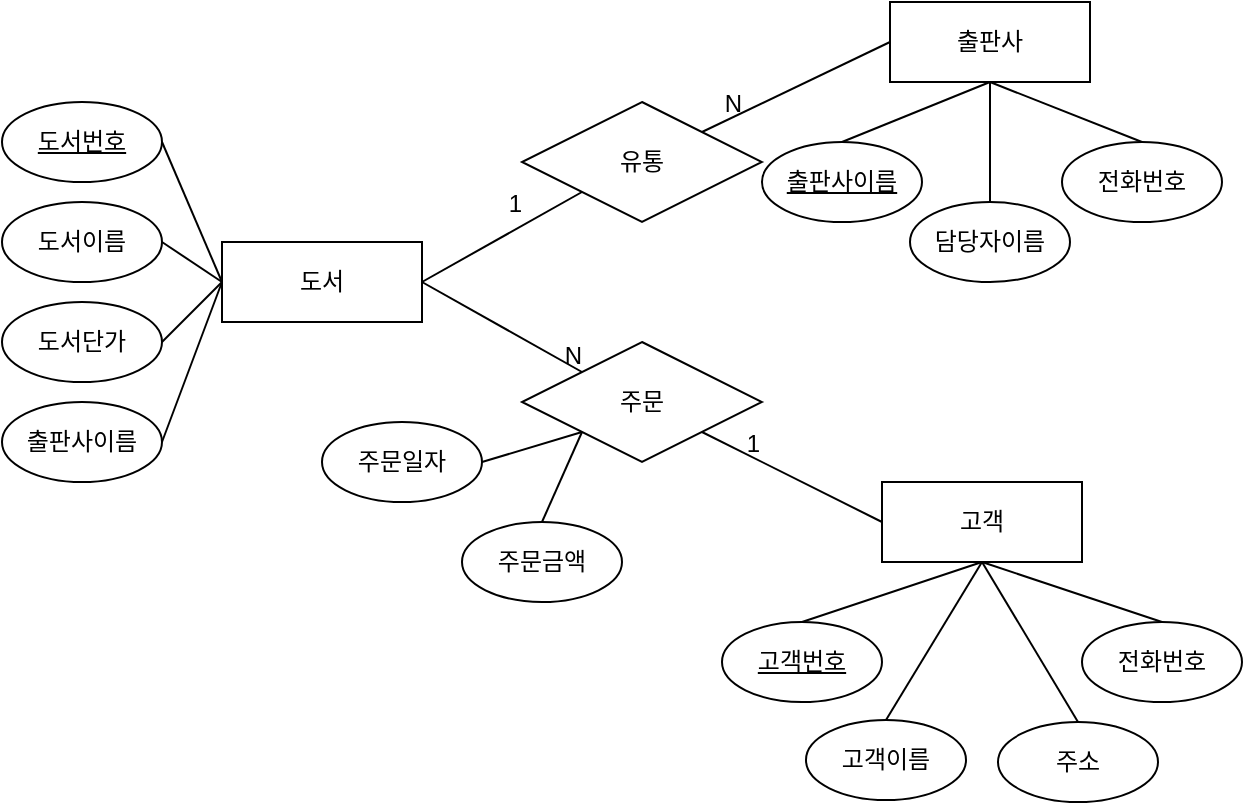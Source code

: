 <mxfile version="20.5.3" type="github">
  <diagram id="mmalEEf8XSI_XkNJ3Toq" name="페이지-1">
    <mxGraphModel dx="1182" dy="732" grid="1" gridSize="10" guides="1" tooltips="1" connect="1" arrows="1" fold="1" page="1" pageScale="1" pageWidth="827" pageHeight="1169" math="0" shadow="0">
      <root>
        <mxCell id="0" />
        <mxCell id="1" parent="0" />
        <mxCell id="ofN5f0t3uMmVJ3fVXrQQ-20" value="유통" style="shape=rhombus;perimeter=rhombusPerimeter;whiteSpace=wrap;html=1;align=center;" vertex="1" parent="1">
          <mxGeometry x="280" y="70" width="120" height="60" as="geometry" />
        </mxCell>
        <mxCell id="ofN5f0t3uMmVJ3fVXrQQ-55" value="" style="endArrow=none;html=1;rounded=0;entryX=0;entryY=1;entryDx=0;entryDy=0;exitX=1;exitY=0.5;exitDx=0;exitDy=0;" edge="1" parent="1" source="ofN5f0t3uMmVJ3fVXrQQ-1" target="ofN5f0t3uMmVJ3fVXrQQ-20">
          <mxGeometry relative="1" as="geometry">
            <mxPoint x="194" y="60" as="sourcePoint" />
            <mxPoint x="354" y="60" as="targetPoint" />
          </mxGeometry>
        </mxCell>
        <mxCell id="ofN5f0t3uMmVJ3fVXrQQ-56" value="1" style="resizable=0;html=1;align=right;verticalAlign=bottom;" connectable="0" vertex="1" parent="ofN5f0t3uMmVJ3fVXrQQ-55">
          <mxGeometry x="1" relative="1" as="geometry">
            <mxPoint x="-30" y="15" as="offset" />
          </mxGeometry>
        </mxCell>
        <mxCell id="ofN5f0t3uMmVJ3fVXrQQ-57" value="" style="endArrow=none;html=1;rounded=0;entryX=1;entryY=0;entryDx=0;entryDy=0;exitX=0;exitY=0.5;exitDx=0;exitDy=0;" edge="1" parent="1" source="ofN5f0t3uMmVJ3fVXrQQ-2" target="ofN5f0t3uMmVJ3fVXrQQ-20">
          <mxGeometry relative="1" as="geometry">
            <mxPoint x="360" y="60" as="sourcePoint" />
            <mxPoint x="530" y="60" as="targetPoint" />
          </mxGeometry>
        </mxCell>
        <mxCell id="ofN5f0t3uMmVJ3fVXrQQ-58" value="N" style="resizable=0;html=1;align=right;verticalAlign=bottom;" connectable="0" vertex="1" parent="ofN5f0t3uMmVJ3fVXrQQ-57">
          <mxGeometry x="1" relative="1" as="geometry">
            <mxPoint x="20" y="-5" as="offset" />
          </mxGeometry>
        </mxCell>
        <mxCell id="ofN5f0t3uMmVJ3fVXrQQ-61" value="" style="group" vertex="1" connectable="0" parent="1">
          <mxGeometry x="400" y="20" width="230" height="140" as="geometry" />
        </mxCell>
        <mxCell id="ofN5f0t3uMmVJ3fVXrQQ-2" value="출판사" style="whiteSpace=wrap;html=1;align=center;" vertex="1" parent="ofN5f0t3uMmVJ3fVXrQQ-61">
          <mxGeometry x="64" width="100" height="40" as="geometry" />
        </mxCell>
        <mxCell id="ofN5f0t3uMmVJ3fVXrQQ-38" value="출판사이름" style="ellipse;whiteSpace=wrap;html=1;align=center;fontStyle=4;" vertex="1" parent="ofN5f0t3uMmVJ3fVXrQQ-61">
          <mxGeometry y="70" width="80" height="40" as="geometry" />
        </mxCell>
        <mxCell id="ofN5f0t3uMmVJ3fVXrQQ-39" value="담당자이름" style="ellipse;whiteSpace=wrap;html=1;align=center;" vertex="1" parent="ofN5f0t3uMmVJ3fVXrQQ-61">
          <mxGeometry x="74" y="100" width="80" height="40" as="geometry" />
        </mxCell>
        <mxCell id="ofN5f0t3uMmVJ3fVXrQQ-41" value="전화번호" style="ellipse;whiteSpace=wrap;html=1;align=center;" vertex="1" parent="ofN5f0t3uMmVJ3fVXrQQ-61">
          <mxGeometry x="150" y="70" width="80" height="40" as="geometry" />
        </mxCell>
        <mxCell id="ofN5f0t3uMmVJ3fVXrQQ-36" style="rounded=0;orthogonalLoop=1;jettySize=auto;html=1;entryX=0.5;entryY=0;entryDx=0;entryDy=0;endArrow=none;endFill=0;exitX=0.5;exitY=1;exitDx=0;exitDy=0;" edge="1" parent="ofN5f0t3uMmVJ3fVXrQQ-61" target="ofN5f0t3uMmVJ3fVXrQQ-38" source="ofN5f0t3uMmVJ3fVXrQQ-2">
          <mxGeometry relative="1" as="geometry">
            <mxPoint x="400" y="110" as="sourcePoint" />
          </mxGeometry>
        </mxCell>
        <mxCell id="ofN5f0t3uMmVJ3fVXrQQ-37" style="edgeStyle=none;rounded=0;orthogonalLoop=1;jettySize=auto;html=1;entryX=0.5;entryY=0;entryDx=0;entryDy=0;endArrow=none;endFill=0;exitX=0.5;exitY=1;exitDx=0;exitDy=0;" edge="1" parent="ofN5f0t3uMmVJ3fVXrQQ-61" target="ofN5f0t3uMmVJ3fVXrQQ-39" source="ofN5f0t3uMmVJ3fVXrQQ-2">
          <mxGeometry relative="1" as="geometry">
            <mxPoint x="400" y="110" as="sourcePoint" />
          </mxGeometry>
        </mxCell>
        <mxCell id="ofN5f0t3uMmVJ3fVXrQQ-40" style="edgeStyle=none;rounded=0;orthogonalLoop=1;jettySize=auto;html=1;exitX=0.5;exitY=0;exitDx=0;exitDy=0;entryX=0.5;entryY=1;entryDx=0;entryDy=0;endArrow=none;endFill=0;" edge="1" parent="ofN5f0t3uMmVJ3fVXrQQ-61" source="ofN5f0t3uMmVJ3fVXrQQ-41" target="ofN5f0t3uMmVJ3fVXrQQ-2">
          <mxGeometry relative="1" as="geometry">
            <mxPoint x="414" y="80" as="targetPoint" />
          </mxGeometry>
        </mxCell>
        <mxCell id="ofN5f0t3uMmVJ3fVXrQQ-65" value="" style="group" vertex="1" connectable="0" parent="1">
          <mxGeometry x="380" y="260" width="260" height="160" as="geometry" />
        </mxCell>
        <mxCell id="ofN5f0t3uMmVJ3fVXrQQ-4" value="고객" style="whiteSpace=wrap;html=1;align=center;" vertex="1" parent="ofN5f0t3uMmVJ3fVXrQQ-65">
          <mxGeometry x="80" width="100" height="40" as="geometry" />
        </mxCell>
        <mxCell id="ofN5f0t3uMmVJ3fVXrQQ-47" value="고객번호" style="ellipse;whiteSpace=wrap;html=1;align=center;fontStyle=4;" vertex="1" parent="ofN5f0t3uMmVJ3fVXrQQ-65">
          <mxGeometry y="70" width="80" height="40" as="geometry" />
        </mxCell>
        <mxCell id="ofN5f0t3uMmVJ3fVXrQQ-48" value="고객이름" style="ellipse;whiteSpace=wrap;html=1;align=center;" vertex="1" parent="ofN5f0t3uMmVJ3fVXrQQ-65">
          <mxGeometry x="42" y="119" width="80" height="40" as="geometry" />
        </mxCell>
        <mxCell id="ofN5f0t3uMmVJ3fVXrQQ-50" value="주소" style="ellipse;whiteSpace=wrap;html=1;align=center;" vertex="1" parent="ofN5f0t3uMmVJ3fVXrQQ-65">
          <mxGeometry x="138" y="120" width="80" height="40" as="geometry" />
        </mxCell>
        <mxCell id="ofN5f0t3uMmVJ3fVXrQQ-52" value="전화번호" style="ellipse;whiteSpace=wrap;html=1;align=center;" vertex="1" parent="ofN5f0t3uMmVJ3fVXrQQ-65">
          <mxGeometry x="180" y="70" width="80" height="40" as="geometry" />
        </mxCell>
        <mxCell id="ofN5f0t3uMmVJ3fVXrQQ-49" style="edgeStyle=none;rounded=0;orthogonalLoop=1;jettySize=auto;html=1;exitX=0.5;exitY=0;exitDx=0;exitDy=0;entryX=0.5;entryY=1;entryDx=0;entryDy=0;endArrow=none;endFill=0;" edge="1" parent="ofN5f0t3uMmVJ3fVXrQQ-65" source="ofN5f0t3uMmVJ3fVXrQQ-50" target="ofN5f0t3uMmVJ3fVXrQQ-4">
          <mxGeometry relative="1" as="geometry">
            <mxPoint x="130" y="40" as="targetPoint" />
          </mxGeometry>
        </mxCell>
        <mxCell id="ofN5f0t3uMmVJ3fVXrQQ-51" style="edgeStyle=none;rounded=0;orthogonalLoop=1;jettySize=auto;html=1;exitX=0.5;exitY=0;exitDx=0;exitDy=0;entryX=0.5;entryY=1;entryDx=0;entryDy=0;endArrow=none;endFill=0;" edge="1" parent="ofN5f0t3uMmVJ3fVXrQQ-65" source="ofN5f0t3uMmVJ3fVXrQQ-52" target="ofN5f0t3uMmVJ3fVXrQQ-4">
          <mxGeometry relative="1" as="geometry">
            <mxPoint x="130" y="40" as="targetPoint" />
          </mxGeometry>
        </mxCell>
        <mxCell id="ofN5f0t3uMmVJ3fVXrQQ-46" style="edgeStyle=none;rounded=0;orthogonalLoop=1;jettySize=auto;html=1;exitX=0.5;exitY=1;exitDx=0;exitDy=0;entryX=0.5;entryY=0;entryDx=0;entryDy=0;endArrow=none;endFill=0;" edge="1" parent="ofN5f0t3uMmVJ3fVXrQQ-65" target="ofN5f0t3uMmVJ3fVXrQQ-48" source="ofN5f0t3uMmVJ3fVXrQQ-4">
          <mxGeometry relative="1" as="geometry">
            <mxPoint x="130" y="40" as="sourcePoint" />
          </mxGeometry>
        </mxCell>
        <mxCell id="ofN5f0t3uMmVJ3fVXrQQ-45" style="rounded=0;orthogonalLoop=1;jettySize=auto;html=1;exitX=0.5;exitY=1;exitDx=0;exitDy=0;entryX=0.5;entryY=0;entryDx=0;entryDy=0;endArrow=none;endFill=0;" edge="1" parent="ofN5f0t3uMmVJ3fVXrQQ-65" target="ofN5f0t3uMmVJ3fVXrQQ-47" source="ofN5f0t3uMmVJ3fVXrQQ-4">
          <mxGeometry relative="1" as="geometry">
            <mxPoint x="130" y="40" as="sourcePoint" />
          </mxGeometry>
        </mxCell>
        <mxCell id="ofN5f0t3uMmVJ3fVXrQQ-66" value="주문" style="shape=rhombus;perimeter=rhombusPerimeter;whiteSpace=wrap;html=1;align=center;" vertex="1" parent="1">
          <mxGeometry x="280" y="190" width="120" height="60" as="geometry" />
        </mxCell>
        <mxCell id="ofN5f0t3uMmVJ3fVXrQQ-1" value="도서" style="whiteSpace=wrap;html=1;align=center;" vertex="1" parent="1">
          <mxGeometry x="130" y="140" width="100" height="40" as="geometry" />
        </mxCell>
        <mxCell id="ofN5f0t3uMmVJ3fVXrQQ-7" value="도서번호" style="ellipse;whiteSpace=wrap;html=1;align=center;fontStyle=4;" vertex="1" parent="1">
          <mxGeometry x="20" y="70" width="80" height="40" as="geometry" />
        </mxCell>
        <mxCell id="ofN5f0t3uMmVJ3fVXrQQ-10" value="도서이름" style="ellipse;whiteSpace=wrap;html=1;align=center;" vertex="1" parent="1">
          <mxGeometry x="20" y="120" width="80" height="40" as="geometry" />
        </mxCell>
        <mxCell id="ofN5f0t3uMmVJ3fVXrQQ-12" value="도서단가" style="ellipse;whiteSpace=wrap;html=1;align=center;" vertex="1" parent="1">
          <mxGeometry x="20" y="170" width="80" height="40" as="geometry" />
        </mxCell>
        <mxCell id="ofN5f0t3uMmVJ3fVXrQQ-13" value="출판사이름" style="ellipse;whiteSpace=wrap;html=1;align=center;" vertex="1" parent="1">
          <mxGeometry x="20" y="220" width="80" height="40" as="geometry" />
        </mxCell>
        <mxCell id="ofN5f0t3uMmVJ3fVXrQQ-14" style="rounded=0;orthogonalLoop=1;jettySize=auto;html=1;exitX=0;exitY=0.5;exitDx=0;exitDy=0;entryX=1;entryY=0.5;entryDx=0;entryDy=0;endArrow=none;endFill=0;" edge="1" parent="1" source="ofN5f0t3uMmVJ3fVXrQQ-1" target="ofN5f0t3uMmVJ3fVXrQQ-7">
          <mxGeometry relative="1" as="geometry" />
        </mxCell>
        <mxCell id="ofN5f0t3uMmVJ3fVXrQQ-15" style="edgeStyle=none;rounded=0;orthogonalLoop=1;jettySize=auto;html=1;exitX=0;exitY=0.5;exitDx=0;exitDy=0;entryX=1;entryY=0.5;entryDx=0;entryDy=0;endArrow=none;endFill=0;" edge="1" parent="1" source="ofN5f0t3uMmVJ3fVXrQQ-1" target="ofN5f0t3uMmVJ3fVXrQQ-10">
          <mxGeometry relative="1" as="geometry" />
        </mxCell>
        <mxCell id="ofN5f0t3uMmVJ3fVXrQQ-16" style="edgeStyle=none;rounded=0;orthogonalLoop=1;jettySize=auto;html=1;exitX=1;exitY=0.5;exitDx=0;exitDy=0;entryX=0;entryY=0.5;entryDx=0;entryDy=0;endArrow=none;endFill=0;" edge="1" parent="1" source="ofN5f0t3uMmVJ3fVXrQQ-12" target="ofN5f0t3uMmVJ3fVXrQQ-1">
          <mxGeometry relative="1" as="geometry" />
        </mxCell>
        <mxCell id="ofN5f0t3uMmVJ3fVXrQQ-19" style="edgeStyle=none;rounded=0;orthogonalLoop=1;jettySize=auto;html=1;exitX=1;exitY=0.5;exitDx=0;exitDy=0;entryX=0;entryY=0.5;entryDx=0;entryDy=0;endArrow=none;endFill=0;" edge="1" parent="1" source="ofN5f0t3uMmVJ3fVXrQQ-13" target="ofN5f0t3uMmVJ3fVXrQQ-1">
          <mxGeometry relative="1" as="geometry" />
        </mxCell>
        <mxCell id="ofN5f0t3uMmVJ3fVXrQQ-68" value="" style="endArrow=none;html=1;rounded=0;exitX=1;exitY=0.5;exitDx=0;exitDy=0;entryX=0;entryY=0;entryDx=0;entryDy=0;" edge="1" parent="1" source="ofN5f0t3uMmVJ3fVXrQQ-1" target="ofN5f0t3uMmVJ3fVXrQQ-66">
          <mxGeometry relative="1" as="geometry">
            <mxPoint x="240" y="170" as="sourcePoint" />
            <mxPoint x="400" y="170" as="targetPoint" />
          </mxGeometry>
        </mxCell>
        <mxCell id="ofN5f0t3uMmVJ3fVXrQQ-69" value="N" style="resizable=0;html=1;align=right;verticalAlign=bottom;" connectable="0" vertex="1" parent="ofN5f0t3uMmVJ3fVXrQQ-68">
          <mxGeometry x="1" relative="1" as="geometry" />
        </mxCell>
        <mxCell id="ofN5f0t3uMmVJ3fVXrQQ-70" value="" style="endArrow=none;html=1;rounded=0;exitX=1;exitY=1;exitDx=0;exitDy=0;entryX=0;entryY=0.5;entryDx=0;entryDy=0;" edge="1" parent="1" source="ofN5f0t3uMmVJ3fVXrQQ-66" target="ofN5f0t3uMmVJ3fVXrQQ-4">
          <mxGeometry relative="1" as="geometry">
            <mxPoint x="370" y="240" as="sourcePoint" />
            <mxPoint x="530" y="240" as="targetPoint" />
          </mxGeometry>
        </mxCell>
        <mxCell id="ofN5f0t3uMmVJ3fVXrQQ-71" value="1" style="resizable=0;html=1;align=right;verticalAlign=bottom;" connectable="0" vertex="1" parent="ofN5f0t3uMmVJ3fVXrQQ-70">
          <mxGeometry x="1" relative="1" as="geometry">
            <mxPoint x="-60" y="-30" as="offset" />
          </mxGeometry>
        </mxCell>
        <mxCell id="ofN5f0t3uMmVJ3fVXrQQ-75" style="edgeStyle=none;rounded=0;orthogonalLoop=1;jettySize=auto;html=1;exitX=1;exitY=0.5;exitDx=0;exitDy=0;entryX=0;entryY=1;entryDx=0;entryDy=0;endArrow=none;endFill=0;" edge="1" parent="1" source="ofN5f0t3uMmVJ3fVXrQQ-72" target="ofN5f0t3uMmVJ3fVXrQQ-66">
          <mxGeometry relative="1" as="geometry" />
        </mxCell>
        <mxCell id="ofN5f0t3uMmVJ3fVXrQQ-72" value="주문일자" style="ellipse;whiteSpace=wrap;html=1;align=center;" vertex="1" parent="1">
          <mxGeometry x="180" y="230" width="80" height="40" as="geometry" />
        </mxCell>
        <mxCell id="ofN5f0t3uMmVJ3fVXrQQ-78" style="edgeStyle=none;rounded=0;orthogonalLoop=1;jettySize=auto;html=1;exitX=0.5;exitY=0;exitDx=0;exitDy=0;entryX=0;entryY=1;entryDx=0;entryDy=0;endArrow=none;endFill=0;" edge="1" parent="1" source="ofN5f0t3uMmVJ3fVXrQQ-74" target="ofN5f0t3uMmVJ3fVXrQQ-66">
          <mxGeometry relative="1" as="geometry" />
        </mxCell>
        <mxCell id="ofN5f0t3uMmVJ3fVXrQQ-74" value="주문금액" style="ellipse;whiteSpace=wrap;html=1;align=center;" vertex="1" parent="1">
          <mxGeometry x="250" y="280" width="80" height="40" as="geometry" />
        </mxCell>
      </root>
    </mxGraphModel>
  </diagram>
</mxfile>
